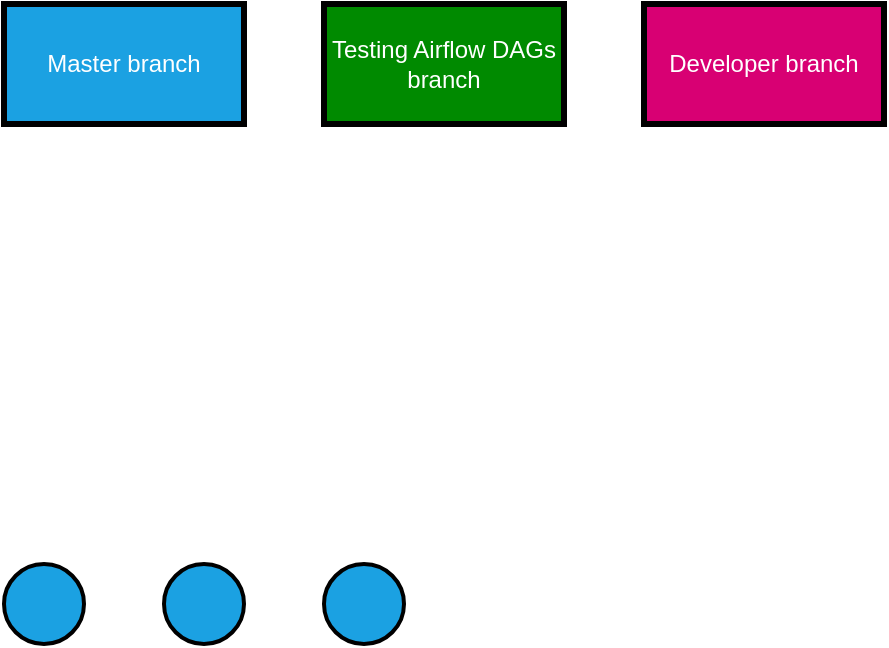 <mxfile version="12.5.5" type="github">
  <diagram id="3TBZge4pMhN0Fd1EMC4f" name="Page-1">
    <mxGraphModel dx="782" dy="437" grid="1" gridSize="10" guides="1" tooltips="1" connect="1" arrows="1" fold="1" page="1" pageScale="1" pageWidth="850" pageHeight="1100" math="0" shadow="0">
      <root>
        <mxCell id="0"/>
        <mxCell id="1" parent="0"/>
        <mxCell id="1-vCt7rQPoB04RYrHXvl-1" value="" style="ellipse;whiteSpace=wrap;html=1;aspect=fixed;fillColor=#1ba1e2;strokeColor=#000000;fontColor=#ffffff;strokeWidth=2;" parent="1" vertex="1">
          <mxGeometry x="120" y="320" width="40" height="40" as="geometry"/>
        </mxCell>
        <mxCell id="W3g3m3StqlSqJHffgKDp-1" value="Master branch" style="rounded=0;whiteSpace=wrap;html=1;fillColor=#1ba1e2;strokeColor=#000000;fontColor=#ffffff;strokeWidth=3;" vertex="1" parent="1">
          <mxGeometry x="120" y="40" width="120" height="60" as="geometry"/>
        </mxCell>
        <mxCell id="W3g3m3StqlSqJHffgKDp-2" value="Testing Airflow DAGs branch" style="rounded=0;whiteSpace=wrap;html=1;fillColor=#008a00;strokeColor=#000000;fontColor=#ffffff;strokeWidth=3;" vertex="1" parent="1">
          <mxGeometry x="280" y="40" width="120" height="60" as="geometry"/>
        </mxCell>
        <mxCell id="W3g3m3StqlSqJHffgKDp-3" value="Developer branch" style="rounded=0;whiteSpace=wrap;html=1;fillColor=#d80073;strokeColor=#000000;fontColor=#ffffff;strokeWidth=3;" vertex="1" parent="1">
          <mxGeometry x="440" y="40" width="120" height="60" as="geometry"/>
        </mxCell>
        <mxCell id="W3g3m3StqlSqJHffgKDp-5" value="" style="ellipse;whiteSpace=wrap;html=1;aspect=fixed;fillColor=#1ba1e2;strokeColor=#000000;fontColor=#ffffff;strokeWidth=2;" vertex="1" parent="1">
          <mxGeometry x="200" y="320" width="40" height="40" as="geometry"/>
        </mxCell>
        <mxCell id="W3g3m3StqlSqJHffgKDp-8" value="" style="ellipse;whiteSpace=wrap;html=1;aspect=fixed;fillColor=#1ba1e2;strokeColor=#000000;fontColor=#ffffff;strokeWidth=2;" vertex="1" parent="1">
          <mxGeometry x="280" y="320" width="40" height="40" as="geometry"/>
        </mxCell>
      </root>
    </mxGraphModel>
  </diagram>
</mxfile>
